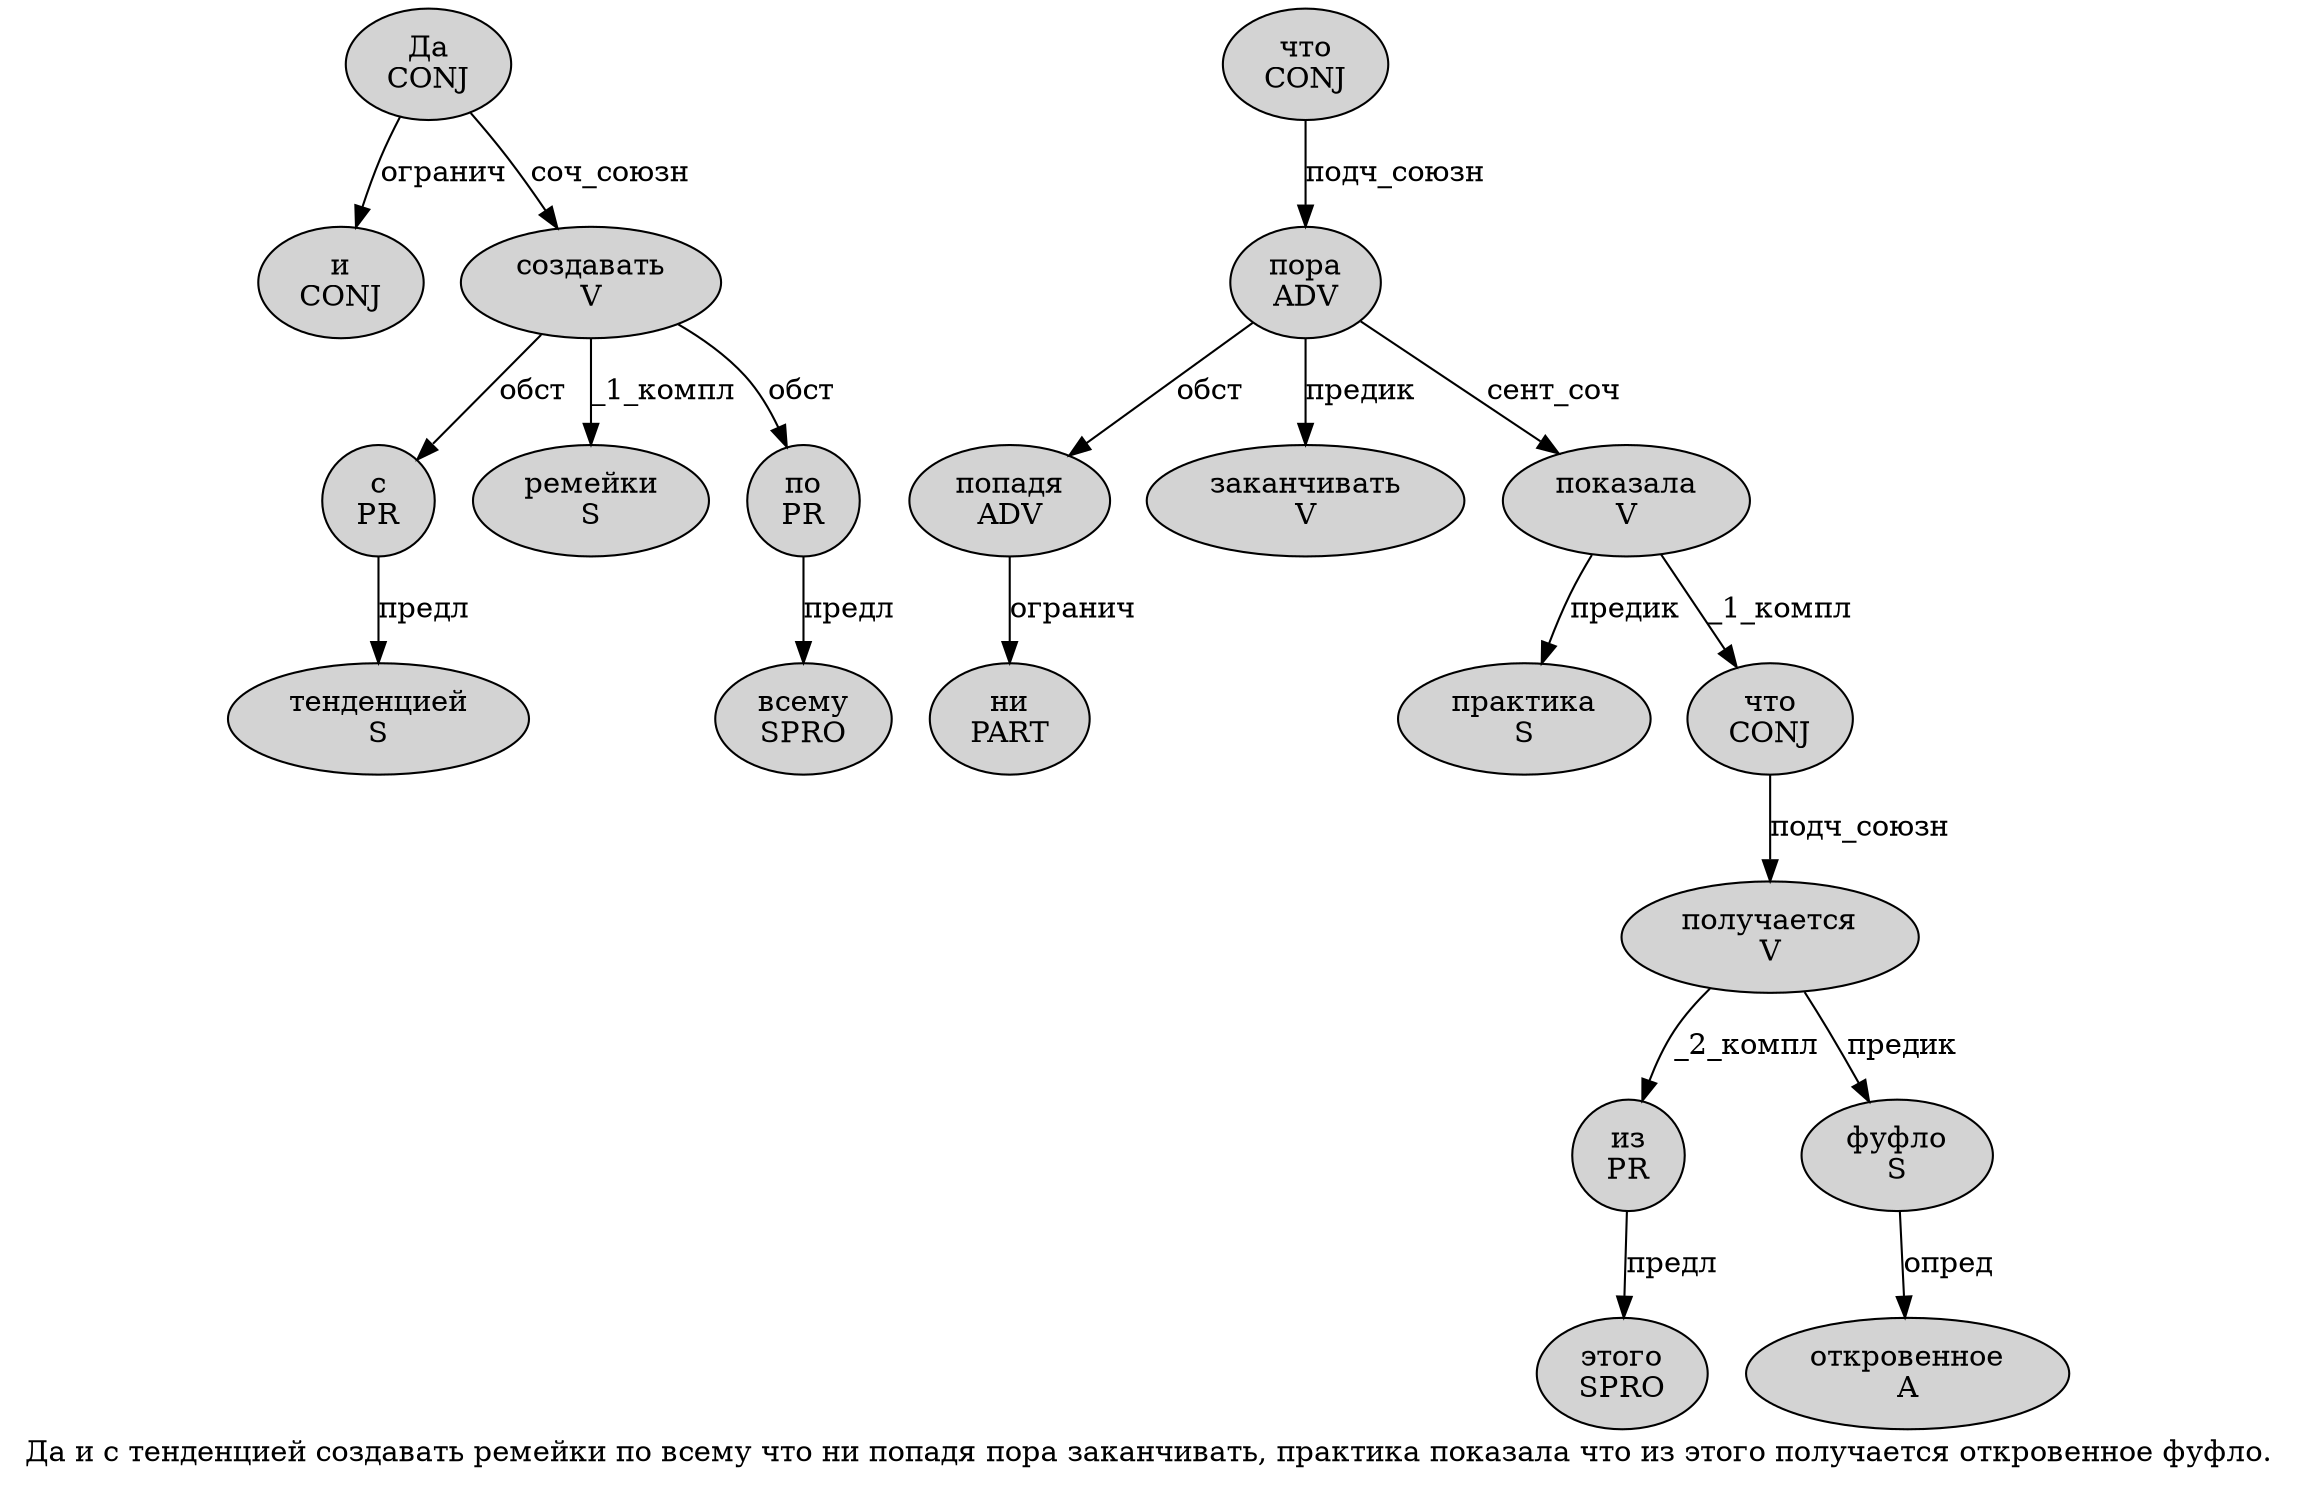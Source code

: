 digraph SENTENCE_4573 {
	graph [label="Да и с тенденцией создавать ремейки по всему что ни попадя пора заканчивать, практика показала что из этого получается откровенное фуфло."]
	node [style=filled]
		0 [label="Да
CONJ" color="" fillcolor=lightgray penwidth=1 shape=ellipse]
		1 [label="и
CONJ" color="" fillcolor=lightgray penwidth=1 shape=ellipse]
		2 [label="с
PR" color="" fillcolor=lightgray penwidth=1 shape=ellipse]
		3 [label="тенденцией
S" color="" fillcolor=lightgray penwidth=1 shape=ellipse]
		4 [label="создавать
V" color="" fillcolor=lightgray penwidth=1 shape=ellipse]
		5 [label="ремейки
S" color="" fillcolor=lightgray penwidth=1 shape=ellipse]
		6 [label="по
PR" color="" fillcolor=lightgray penwidth=1 shape=ellipse]
		7 [label="всему
SPRO" color="" fillcolor=lightgray penwidth=1 shape=ellipse]
		8 [label="что
CONJ" color="" fillcolor=lightgray penwidth=1 shape=ellipse]
		9 [label="ни
PART" color="" fillcolor=lightgray penwidth=1 shape=ellipse]
		10 [label="попадя
ADV" color="" fillcolor=lightgray penwidth=1 shape=ellipse]
		11 [label="пора
ADV" color="" fillcolor=lightgray penwidth=1 shape=ellipse]
		12 [label="заканчивать
V" color="" fillcolor=lightgray penwidth=1 shape=ellipse]
		14 [label="практика
S" color="" fillcolor=lightgray penwidth=1 shape=ellipse]
		15 [label="показала
V" color="" fillcolor=lightgray penwidth=1 shape=ellipse]
		16 [label="что
CONJ" color="" fillcolor=lightgray penwidth=1 shape=ellipse]
		17 [label="из
PR" color="" fillcolor=lightgray penwidth=1 shape=ellipse]
		18 [label="этого
SPRO" color="" fillcolor=lightgray penwidth=1 shape=ellipse]
		19 [label="получается
V" color="" fillcolor=lightgray penwidth=1 shape=ellipse]
		20 [label="откровенное
A" color="" fillcolor=lightgray penwidth=1 shape=ellipse]
		21 [label="фуфло
S" color="" fillcolor=lightgray penwidth=1 shape=ellipse]
			19 -> 17 [label="_2_компл"]
			19 -> 21 [label="предик"]
			15 -> 14 [label="предик"]
			15 -> 16 [label="_1_компл"]
			21 -> 20 [label="опред"]
			2 -> 3 [label="предл"]
			6 -> 7 [label="предл"]
			0 -> 1 [label="огранич"]
			0 -> 4 [label="соч_союзн"]
			10 -> 9 [label="огранич"]
			16 -> 19 [label="подч_союзн"]
			11 -> 10 [label="обст"]
			11 -> 12 [label="предик"]
			11 -> 15 [label="сент_соч"]
			4 -> 2 [label="обст"]
			4 -> 5 [label="_1_компл"]
			4 -> 6 [label="обст"]
			17 -> 18 [label="предл"]
			8 -> 11 [label="подч_союзн"]
}